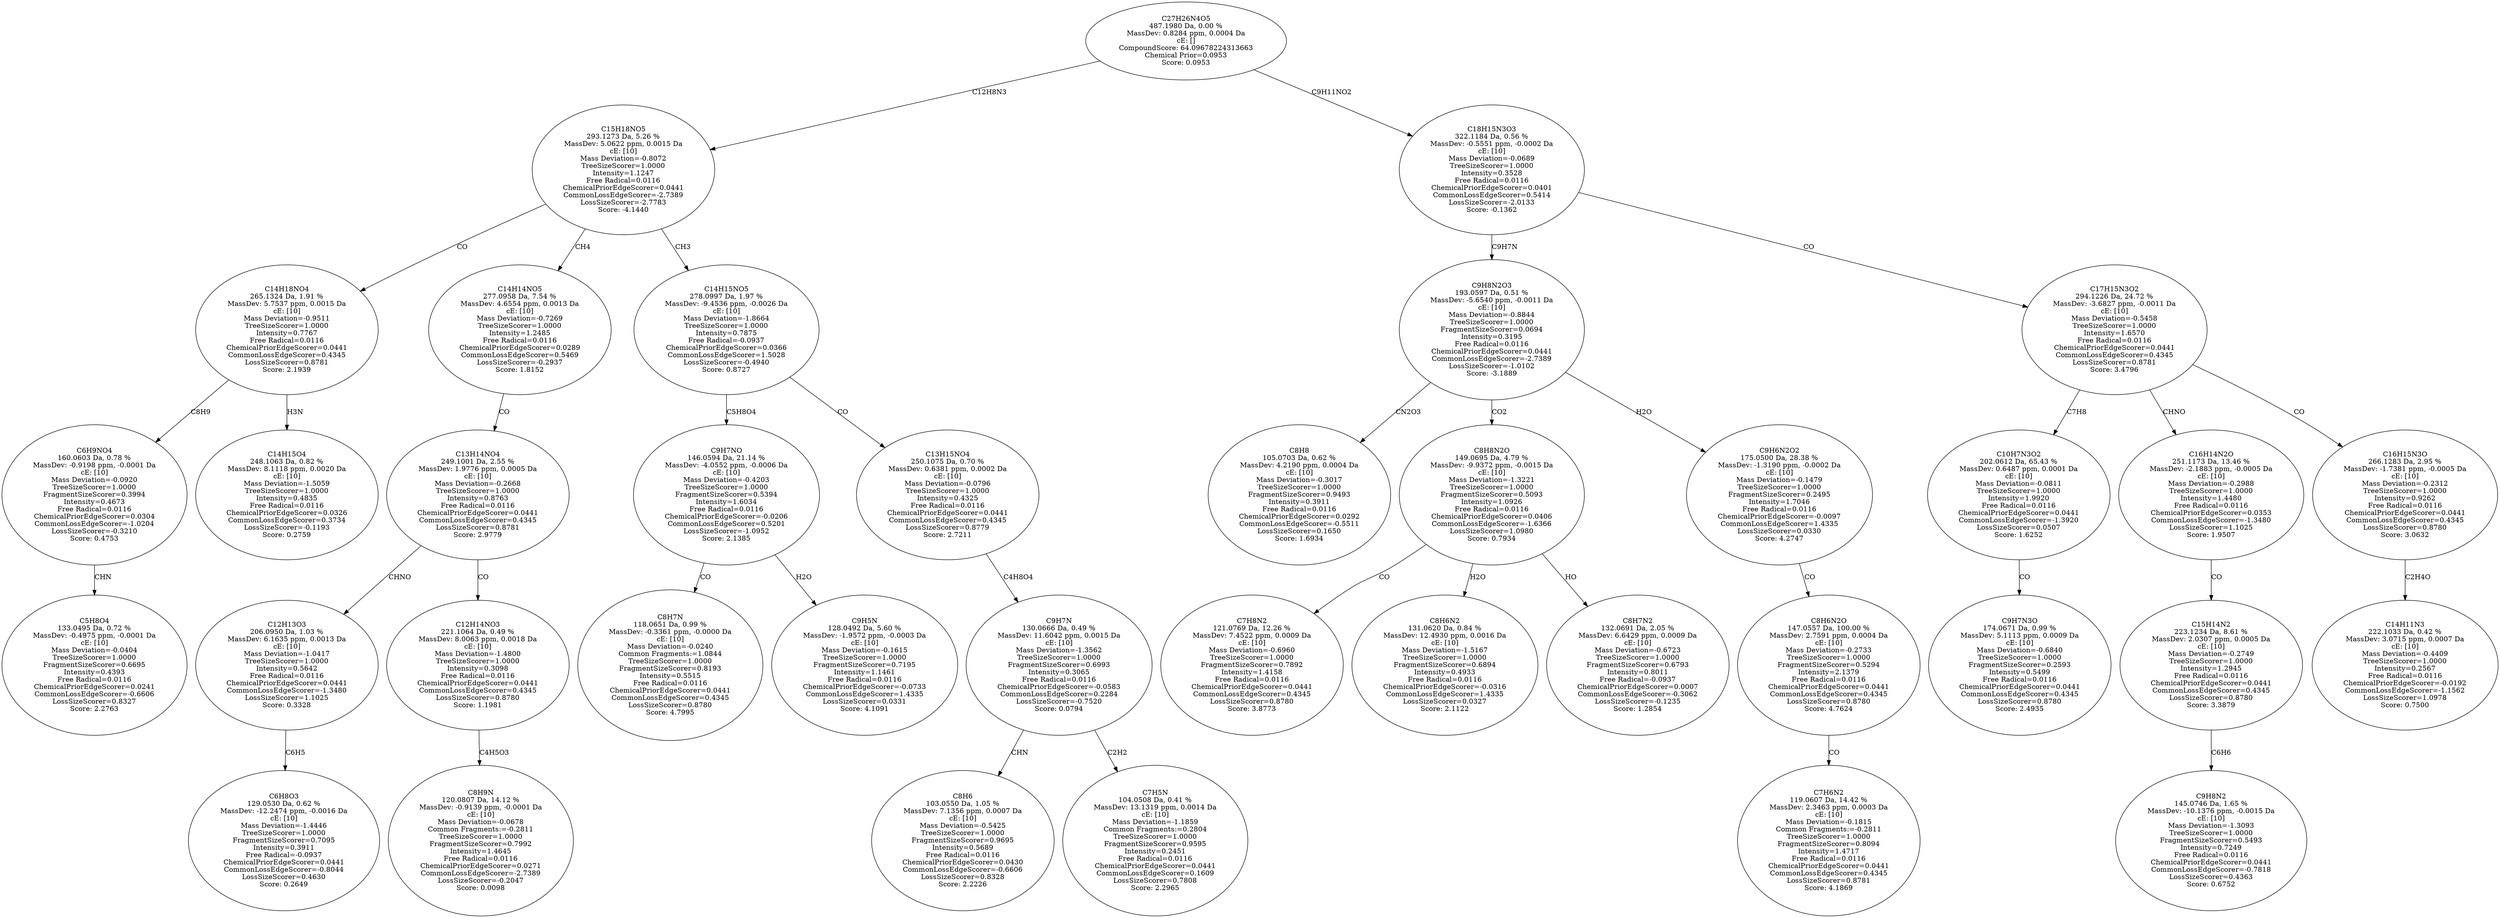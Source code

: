 strict digraph {
v1 [label="C5H8O4\n133.0495 Da, 0.72 %\nMassDev: -0.4975 ppm, -0.0001 Da\ncE: [10]\nMass Deviation=-0.0404\nTreeSizeScorer=1.0000\nFragmentSizeScorer=0.6695\nIntensity=0.4393\nFree Radical=0.0116\nChemicalPriorEdgeScorer=0.0241\nCommonLossEdgeScorer=-0.6606\nLossSizeScorer=0.8327\nScore: 2.2763"];
v2 [label="C6H9NO4\n160.0603 Da, 0.78 %\nMassDev: -0.9198 ppm, -0.0001 Da\ncE: [10]\nMass Deviation=-0.0920\nTreeSizeScorer=1.0000\nFragmentSizeScorer=0.3994\nIntensity=0.4673\nFree Radical=0.0116\nChemicalPriorEdgeScorer=0.0304\nCommonLossEdgeScorer=-1.0204\nLossSizeScorer=-0.3210\nScore: 0.4753"];
v3 [label="C14H15O4\n248.1063 Da, 0.82 %\nMassDev: 8.1118 ppm, 0.0020 Da\ncE: [10]\nMass Deviation=-1.5059\nTreeSizeScorer=1.0000\nIntensity=0.4835\nFree Radical=0.0116\nChemicalPriorEdgeScorer=0.0326\nCommonLossEdgeScorer=0.3734\nLossSizeScorer=-0.1193\nScore: 0.2759"];
v4 [label="C14H18NO4\n265.1324 Da, 1.91 %\nMassDev: 5.7537 ppm, 0.0015 Da\ncE: [10]\nMass Deviation=-0.9511\nTreeSizeScorer=1.0000\nIntensity=0.7767\nFree Radical=0.0116\nChemicalPriorEdgeScorer=0.0441\nCommonLossEdgeScorer=0.4345\nLossSizeScorer=0.8781\nScore: 2.1939"];
v5 [label="C6H8O3\n129.0530 Da, 0.62 %\nMassDev: -12.2474 ppm, -0.0016 Da\ncE: [10]\nMass Deviation=-1.4446\nTreeSizeScorer=1.0000\nFragmentSizeScorer=0.7095\nIntensity=0.3911\nFree Radical=-0.0937\nChemicalPriorEdgeScorer=0.0441\nCommonLossEdgeScorer=-0.8044\nLossSizeScorer=0.4630\nScore: 0.2649"];
v6 [label="C12H13O3\n206.0950 Da, 1.03 %\nMassDev: 6.1635 ppm, 0.0013 Da\ncE: [10]\nMass Deviation=-1.0417\nTreeSizeScorer=1.0000\nIntensity=0.5642\nFree Radical=0.0116\nChemicalPriorEdgeScorer=0.0441\nCommonLossEdgeScorer=-1.3480\nLossSizeScorer=1.1025\nScore: 0.3328"];
v7 [label="C8H9N\n120.0807 Da, 14.12 %\nMassDev: -0.9139 ppm, -0.0001 Da\ncE: [10]\nMass Deviation=-0.0678\nCommon Fragments:=-0.2811\nTreeSizeScorer=1.0000\nFragmentSizeScorer=0.7992\nIntensity=1.4645\nFree Radical=0.0116\nChemicalPriorEdgeScorer=0.0271\nCommonLossEdgeScorer=-2.7389\nLossSizeScorer=-0.2047\nScore: 0.0098"];
v8 [label="C12H14NO3\n221.1064 Da, 0.49 %\nMassDev: 8.0063 ppm, 0.0018 Da\ncE: [10]\nMass Deviation=-1.4800\nTreeSizeScorer=1.0000\nIntensity=0.3098\nFree Radical=0.0116\nChemicalPriorEdgeScorer=0.0441\nCommonLossEdgeScorer=0.4345\nLossSizeScorer=0.8780\nScore: 1.1981"];
v9 [label="C13H14NO4\n249.1001 Da, 2.55 %\nMassDev: 1.9776 ppm, 0.0005 Da\ncE: [10]\nMass Deviation=-0.2668\nTreeSizeScorer=1.0000\nIntensity=0.8763\nFree Radical=0.0116\nChemicalPriorEdgeScorer=0.0441\nCommonLossEdgeScorer=0.4345\nLossSizeScorer=0.8781\nScore: 2.9779"];
v10 [label="C14H14NO5\n277.0958 Da, 7.54 %\nMassDev: 4.6554 ppm, 0.0013 Da\ncE: [10]\nMass Deviation=-0.7269\nTreeSizeScorer=1.0000\nIntensity=1.2485\nFree Radical=0.0116\nChemicalPriorEdgeScorer=0.0289\nCommonLossEdgeScorer=0.5469\nLossSizeScorer=-0.2937\nScore: 1.8152"];
v11 [label="C8H7N\n118.0651 Da, 0.99 %\nMassDev: -0.3361 ppm, -0.0000 Da\ncE: [10]\nMass Deviation=-0.0240\nCommon Fragments:=1.0844\nTreeSizeScorer=1.0000\nFragmentSizeScorer=0.8193\nIntensity=0.5515\nFree Radical=0.0116\nChemicalPriorEdgeScorer=0.0441\nCommonLossEdgeScorer=0.4345\nLossSizeScorer=0.8780\nScore: 4.7995"];
v12 [label="C9H5N\n128.0492 Da, 5.60 %\nMassDev: -1.9572 ppm, -0.0003 Da\ncE: [10]\nMass Deviation=-0.1615\nTreeSizeScorer=1.0000\nFragmentSizeScorer=0.7195\nIntensity=1.1461\nFree Radical=0.0116\nChemicalPriorEdgeScorer=-0.0733\nCommonLossEdgeScorer=1.4335\nLossSizeScorer=0.0331\nScore: 4.1091"];
v13 [label="C9H7NO\n146.0594 Da, 21.14 %\nMassDev: -4.0552 ppm, -0.0006 Da\ncE: [10]\nMass Deviation=-0.4203\nTreeSizeScorer=1.0000\nFragmentSizeScorer=0.5394\nIntensity=1.6034\nFree Radical=0.0116\nChemicalPriorEdgeScorer=-0.0206\nCommonLossEdgeScorer=0.5201\nLossSizeScorer=-1.0952\nScore: 2.1385"];
v14 [label="C8H6\n103.0550 Da, 1.05 %\nMassDev: 7.1356 ppm, 0.0007 Da\ncE: [10]\nMass Deviation=-0.5425\nTreeSizeScorer=1.0000\nFragmentSizeScorer=0.9695\nIntensity=0.5689\nFree Radical=0.0116\nChemicalPriorEdgeScorer=0.0430\nCommonLossEdgeScorer=-0.6606\nLossSizeScorer=0.8328\nScore: 2.2226"];
v15 [label="C7H5N\n104.0508 Da, 0.41 %\nMassDev: 13.1319 ppm, 0.0014 Da\ncE: [10]\nMass Deviation=-1.1859\nCommon Fragments:=0.2804\nTreeSizeScorer=1.0000\nFragmentSizeScorer=0.9595\nIntensity=0.2451\nFree Radical=0.0116\nChemicalPriorEdgeScorer=0.0441\nCommonLossEdgeScorer=0.1609\nLossSizeScorer=0.7808\nScore: 2.2965"];
v16 [label="C9H7N\n130.0666 Da, 0.49 %\nMassDev: 11.6042 ppm, 0.0015 Da\ncE: [10]\nMass Deviation=-1.3562\nTreeSizeScorer=1.0000\nFragmentSizeScorer=0.6993\nIntensity=0.3065\nFree Radical=0.0116\nChemicalPriorEdgeScorer=-0.0583\nCommonLossEdgeScorer=0.2284\nLossSizeScorer=-0.7520\nScore: 0.0794"];
v17 [label="C13H15NO4\n250.1075 Da, 0.70 %\nMassDev: 0.6381 ppm, 0.0002 Da\ncE: [10]\nMass Deviation=-0.0796\nTreeSizeScorer=1.0000\nIntensity=0.4325\nFree Radical=0.0116\nChemicalPriorEdgeScorer=0.0441\nCommonLossEdgeScorer=0.4345\nLossSizeScorer=0.8779\nScore: 2.7211"];
v18 [label="C14H15NO5\n278.0997 Da, 1.97 %\nMassDev: -9.4536 ppm, -0.0026 Da\ncE: [10]\nMass Deviation=-1.8664\nTreeSizeScorer=1.0000\nIntensity=0.7875\nFree Radical=-0.0937\nChemicalPriorEdgeScorer=0.0366\nCommonLossEdgeScorer=1.5028\nLossSizeScorer=-0.4940\nScore: 0.8727"];
v19 [label="C15H18NO5\n293.1273 Da, 5.26 %\nMassDev: 5.0622 ppm, 0.0015 Da\ncE: [10]\nMass Deviation=-0.8072\nTreeSizeScorer=1.0000\nIntensity=1.1247\nFree Radical=0.0116\nChemicalPriorEdgeScorer=0.0441\nCommonLossEdgeScorer=-2.7389\nLossSizeScorer=-2.7783\nScore: -4.1440"];
v20 [label="C8H8\n105.0703 Da, 0.62 %\nMassDev: 4.2190 ppm, 0.0004 Da\ncE: [10]\nMass Deviation=-0.3017\nTreeSizeScorer=1.0000\nFragmentSizeScorer=0.9493\nIntensity=0.3911\nFree Radical=0.0116\nChemicalPriorEdgeScorer=0.0292\nCommonLossEdgeScorer=-0.5511\nLossSizeScorer=0.1650\nScore: 1.6934"];
v21 [label="C7H8N2\n121.0769 Da, 12.26 %\nMassDev: 7.4522 ppm, 0.0009 Da\ncE: [10]\nMass Deviation=-0.6960\nTreeSizeScorer=1.0000\nFragmentSizeScorer=0.7892\nIntensity=1.4158\nFree Radical=0.0116\nChemicalPriorEdgeScorer=0.0441\nCommonLossEdgeScorer=0.4345\nLossSizeScorer=0.8780\nScore: 3.8773"];
v22 [label="C8H6N2\n131.0620 Da, 0.84 %\nMassDev: 12.4930 ppm, 0.0016 Da\ncE: [10]\nMass Deviation=-1.5167\nTreeSizeScorer=1.0000\nFragmentSizeScorer=0.6894\nIntensity=0.4933\nFree Radical=0.0116\nChemicalPriorEdgeScorer=-0.0316\nCommonLossEdgeScorer=1.4335\nLossSizeScorer=0.0327\nScore: 2.1122"];
v23 [label="C8H7N2\n132.0691 Da, 2.05 %\nMassDev: 6.6429 ppm, 0.0009 Da\ncE: [10]\nMass Deviation=-0.6723\nTreeSizeScorer=1.0000\nFragmentSizeScorer=0.6793\nIntensity=0.8011\nFree Radical=-0.0937\nChemicalPriorEdgeScorer=0.0007\nCommonLossEdgeScorer=-0.3062\nLossSizeScorer=-0.1235\nScore: 1.2854"];
v24 [label="C8H8N2O\n149.0695 Da, 4.79 %\nMassDev: -9.9372 ppm, -0.0015 Da\ncE: [10]\nMass Deviation=-1.3221\nTreeSizeScorer=1.0000\nFragmentSizeScorer=0.5093\nIntensity=1.0926\nFree Radical=0.0116\nChemicalPriorEdgeScorer=0.0406\nCommonLossEdgeScorer=-1.6366\nLossSizeScorer=1.0980\nScore: 0.7934"];
v25 [label="C7H6N2\n119.0607 Da, 14.42 %\nMassDev: 2.3463 ppm, 0.0003 Da\ncE: [10]\nMass Deviation=-0.1815\nCommon Fragments:=-0.2811\nTreeSizeScorer=1.0000\nFragmentSizeScorer=0.8094\nIntensity=1.4717\nFree Radical=0.0116\nChemicalPriorEdgeScorer=0.0441\nCommonLossEdgeScorer=0.4345\nLossSizeScorer=0.8781\nScore: 4.1869"];
v26 [label="C8H6N2O\n147.0557 Da, 100.00 %\nMassDev: 2.7591 ppm, 0.0004 Da\ncE: [10]\nMass Deviation=-0.2733\nTreeSizeScorer=1.0000\nFragmentSizeScorer=0.5294\nIntensity=2.1379\nFree Radical=0.0116\nChemicalPriorEdgeScorer=0.0441\nCommonLossEdgeScorer=0.4345\nLossSizeScorer=0.8780\nScore: 4.7624"];
v27 [label="C9H6N2O2\n175.0500 Da, 28.38 %\nMassDev: -1.3190 ppm, -0.0002 Da\ncE: [10]\nMass Deviation=-0.1479\nTreeSizeScorer=1.0000\nFragmentSizeScorer=0.2495\nIntensity=1.7046\nFree Radical=0.0116\nChemicalPriorEdgeScorer=-0.0097\nCommonLossEdgeScorer=1.4335\nLossSizeScorer=0.0330\nScore: 4.2747"];
v28 [label="C9H8N2O3\n193.0597 Da, 0.51 %\nMassDev: -5.6540 ppm, -0.0011 Da\ncE: [10]\nMass Deviation=-0.8844\nTreeSizeScorer=1.0000\nFragmentSizeScorer=0.0694\nIntensity=0.3195\nFree Radical=0.0116\nChemicalPriorEdgeScorer=0.0441\nCommonLossEdgeScorer=-2.7389\nLossSizeScorer=-1.0102\nScore: -3.1889"];
v29 [label="C9H7N3O\n174.0671 Da, 0.99 %\nMassDev: 5.1113 ppm, 0.0009 Da\ncE: [10]\nMass Deviation=-0.6840\nTreeSizeScorer=1.0000\nFragmentSizeScorer=0.2593\nIntensity=0.5499\nFree Radical=0.0116\nChemicalPriorEdgeScorer=0.0441\nCommonLossEdgeScorer=0.4345\nLossSizeScorer=0.8780\nScore: 2.4935"];
v30 [label="C10H7N3O2\n202.0612 Da, 65.43 %\nMassDev: 0.6487 ppm, 0.0001 Da\ncE: [10]\nMass Deviation=-0.0811\nTreeSizeScorer=1.0000\nIntensity=1.9920\nFree Radical=0.0116\nChemicalPriorEdgeScorer=0.0441\nCommonLossEdgeScorer=-1.3920\nLossSizeScorer=0.0507\nScore: 1.6252"];
v31 [label="C9H8N2\n145.0746 Da, 1.65 %\nMassDev: -10.1376 ppm, -0.0015 Da\ncE: [10]\nMass Deviation=-1.3093\nTreeSizeScorer=1.0000\nFragmentSizeScorer=0.5493\nIntensity=0.7249\nFree Radical=0.0116\nChemicalPriorEdgeScorer=0.0441\nCommonLossEdgeScorer=-0.7818\nLossSizeScorer=0.4363\nScore: 0.6752"];
v32 [label="C15H14N2\n223.1234 Da, 8.61 %\nMassDev: 2.0307 ppm, 0.0005 Da\ncE: [10]\nMass Deviation=-0.2749\nTreeSizeScorer=1.0000\nIntensity=1.2945\nFree Radical=0.0116\nChemicalPriorEdgeScorer=0.0441\nCommonLossEdgeScorer=0.4345\nLossSizeScorer=0.8780\nScore: 3.3879"];
v33 [label="C16H14N2O\n251.1173 Da, 13.46 %\nMassDev: -2.1883 ppm, -0.0005 Da\ncE: [10]\nMass Deviation=-0.2988\nTreeSizeScorer=1.0000\nIntensity=1.4480\nFree Radical=0.0116\nChemicalPriorEdgeScorer=0.0353\nCommonLossEdgeScorer=-1.3480\nLossSizeScorer=1.1025\nScore: 1.9507"];
v34 [label="C14H11N3\n222.1033 Da, 0.42 %\nMassDev: 3.0715 ppm, 0.0007 Da\ncE: [10]\nMass Deviation=-0.4409\nTreeSizeScorer=1.0000\nIntensity=0.2567\nFree Radical=0.0116\nChemicalPriorEdgeScorer=-0.0192\nCommonLossEdgeScorer=-1.1562\nLossSizeScorer=1.0978\nScore: 0.7500"];
v35 [label="C16H15N3O\n266.1283 Da, 2.95 %\nMassDev: -1.7381 ppm, -0.0005 Da\ncE: [10]\nMass Deviation=-0.2312\nTreeSizeScorer=1.0000\nIntensity=0.9262\nFree Radical=0.0116\nChemicalPriorEdgeScorer=0.0441\nCommonLossEdgeScorer=0.4345\nLossSizeScorer=0.8780\nScore: 3.0632"];
v36 [label="C17H15N3O2\n294.1226 Da, 24.72 %\nMassDev: -3.6827 ppm, -0.0011 Da\ncE: [10]\nMass Deviation=-0.5458\nTreeSizeScorer=1.0000\nIntensity=1.6570\nFree Radical=0.0116\nChemicalPriorEdgeScorer=0.0441\nCommonLossEdgeScorer=0.4345\nLossSizeScorer=0.8781\nScore: 3.4796"];
v37 [label="C18H15N3O3\n322.1184 Da, 0.56 %\nMassDev: -0.5551 ppm, -0.0002 Da\ncE: [10]\nMass Deviation=-0.0689\nTreeSizeScorer=1.0000\nIntensity=0.3528\nFree Radical=0.0116\nChemicalPriorEdgeScorer=0.0401\nCommonLossEdgeScorer=0.5414\nLossSizeScorer=-2.0133\nScore: -0.1362"];
v38 [label="C27H26N4O5\n487.1980 Da, 0.00 %\nMassDev: 0.8284 ppm, 0.0004 Da\ncE: []\nCompoundScore: 64.09678224313663\nChemical Prior=0.0953\nScore: 0.0953"];
v2 -> v1 [label="CHN"];
v4 -> v2 [label="C8H9"];
v4 -> v3 [label="H3N"];
v19 -> v4 [label="CO"];
v6 -> v5 [label="C6H5"];
v9 -> v6 [label="CHNO"];
v8 -> v7 [label="C4H5O3"];
v9 -> v8 [label="CO"];
v10 -> v9 [label="CO"];
v19 -> v10 [label="CH4"];
v13 -> v11 [label="CO"];
v13 -> v12 [label="H2O"];
v18 -> v13 [label="C5H8O4"];
v16 -> v14 [label="CHN"];
v16 -> v15 [label="C2H2"];
v17 -> v16 [label="C4H8O4"];
v18 -> v17 [label="CO"];
v19 -> v18 [label="CH3"];
v38 -> v19 [label="C12H8N3"];
v28 -> v20 [label="CN2O3"];
v24 -> v21 [label="CO"];
v24 -> v22 [label="H2O"];
v24 -> v23 [label="HO"];
v28 -> v24 [label="CO2"];
v26 -> v25 [label="CO"];
v27 -> v26 [label="CO"];
v28 -> v27 [label="H2O"];
v37 -> v28 [label="C9H7N"];
v30 -> v29 [label="CO"];
v36 -> v30 [label="C7H8"];
v32 -> v31 [label="C6H6"];
v33 -> v32 [label="CO"];
v36 -> v33 [label="CHNO"];
v35 -> v34 [label="C2H4O"];
v36 -> v35 [label="CO"];
v37 -> v36 [label="CO"];
v38 -> v37 [label="C9H11NO2"];
}